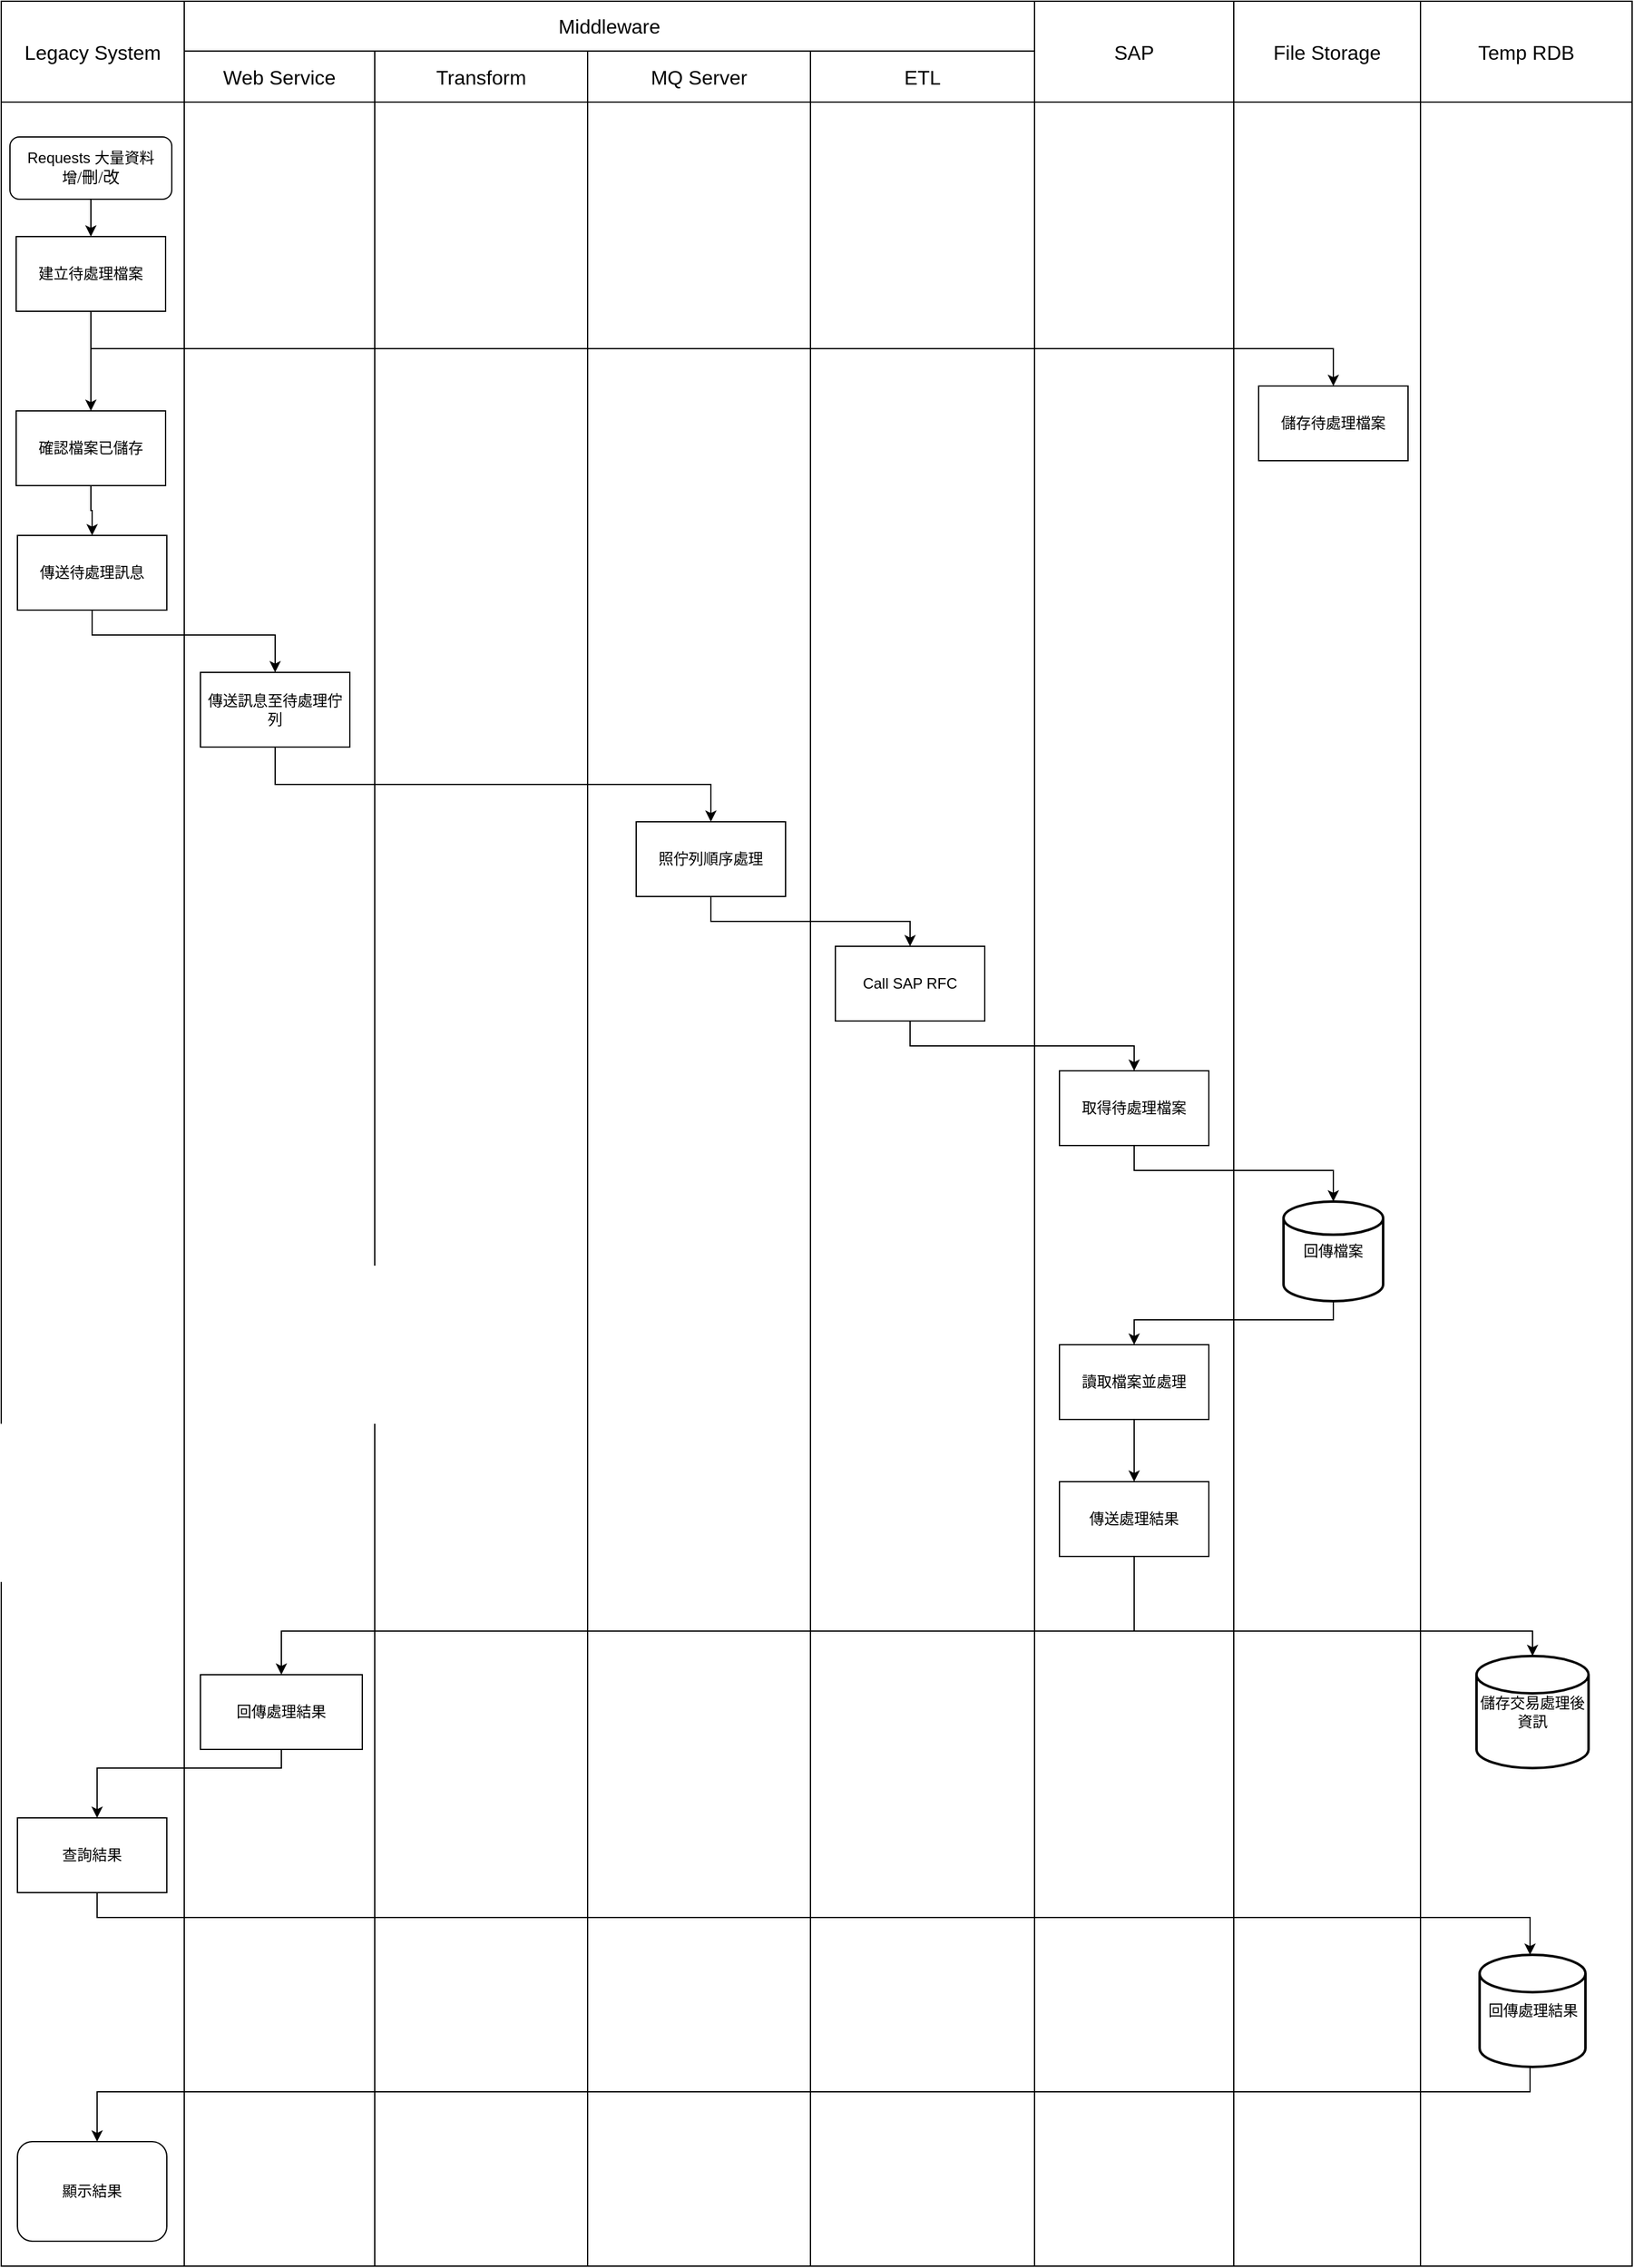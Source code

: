 <mxfile version="22.1.11" type="github">
  <diagram id="C5RBs43oDa-KdzZeNtuy" name="Page-1">
    <mxGraphModel dx="2348" dy="1957" grid="1" gridSize="10" guides="1" tooltips="1" connect="1" arrows="1" fold="1" page="1" pageScale="1" pageWidth="827" pageHeight="1169" math="0" shadow="0">
      <root>
        <mxCell id="WIyWlLk6GJQsqaUBKTNV-0" />
        <mxCell id="WIyWlLk6GJQsqaUBKTNV-1" parent="WIyWlLk6GJQsqaUBKTNV-0" />
        <mxCell id="abffdMrdUMkTcwWsMWbN-68" value="" style="shape=table;startSize=0;container=1;collapsible=0;childLayout=tableLayout;fontSize=16;movable=1;resizable=1;rotatable=1;deletable=1;editable=1;locked=0;connectable=1;" parent="WIyWlLk6GJQsqaUBKTNV-1" vertex="1">
          <mxGeometry x="-800" y="-1169" width="1310" height="1819" as="geometry" />
        </mxCell>
        <mxCell id="abffdMrdUMkTcwWsMWbN-69" value="" style="shape=tableRow;horizontal=0;startSize=0;swimlaneHead=0;swimlaneBody=0;strokeColor=inherit;top=0;left=0;bottom=0;right=0;collapsible=0;dropTarget=0;fillColor=none;points=[[0,0.5],[1,0.5]];portConstraint=eastwest;fontSize=16;" parent="abffdMrdUMkTcwWsMWbN-68" vertex="1">
          <mxGeometry width="1310" height="40" as="geometry" />
        </mxCell>
        <mxCell id="abffdMrdUMkTcwWsMWbN-70" value="Legacy System" style="shape=partialRectangle;html=1;whiteSpace=wrap;connectable=0;strokeColor=inherit;overflow=hidden;fillColor=none;top=0;left=0;bottom=0;right=0;pointerEvents=1;fontSize=16;rowspan=2;colspan=1;" parent="abffdMrdUMkTcwWsMWbN-69" vertex="1">
          <mxGeometry width="147" height="81" as="geometry">
            <mxRectangle width="147" height="40" as="alternateBounds" />
          </mxGeometry>
        </mxCell>
        <mxCell id="abffdMrdUMkTcwWsMWbN-71" value="Middleware" style="shape=partialRectangle;html=1;whiteSpace=wrap;connectable=0;strokeColor=inherit;overflow=hidden;fillColor=none;top=0;left=0;bottom=0;right=0;pointerEvents=1;fontSize=16;rowspan=1;colspan=4;" parent="abffdMrdUMkTcwWsMWbN-69" vertex="1">
          <mxGeometry x="147" width="683" height="40" as="geometry">
            <mxRectangle width="153" height="40" as="alternateBounds" />
          </mxGeometry>
        </mxCell>
        <mxCell id="abffdMrdUMkTcwWsMWbN-72" value="" style="shape=partialRectangle;html=1;whiteSpace=wrap;connectable=0;strokeColor=inherit;overflow=hidden;fillColor=none;top=0;left=0;bottom=0;right=0;pointerEvents=1;fontSize=16;" parent="abffdMrdUMkTcwWsMWbN-69" vertex="1" visible="0">
          <mxGeometry x="300" width="171" height="40" as="geometry">
            <mxRectangle width="171" height="40" as="alternateBounds" />
          </mxGeometry>
        </mxCell>
        <mxCell id="v7u4IJ1Ig2mSw9vjSMqS-14" style="shape=partialRectangle;html=1;whiteSpace=wrap;connectable=0;strokeColor=inherit;overflow=hidden;fillColor=none;top=0;left=0;bottom=0;right=0;pointerEvents=1;fontSize=16;" parent="abffdMrdUMkTcwWsMWbN-69" vertex="1" visible="0">
          <mxGeometry x="471" width="179" height="40" as="geometry">
            <mxRectangle width="179" height="40" as="alternateBounds" />
          </mxGeometry>
        </mxCell>
        <mxCell id="abffdMrdUMkTcwWsMWbN-82" value="" style="shape=partialRectangle;html=1;whiteSpace=wrap;connectable=0;strokeColor=inherit;overflow=hidden;fillColor=none;top=0;left=0;bottom=0;right=0;pointerEvents=1;fontSize=16;" parent="abffdMrdUMkTcwWsMWbN-69" vertex="1" visible="0">
          <mxGeometry x="650" width="180" height="40" as="geometry">
            <mxRectangle width="180" height="40" as="alternateBounds" />
          </mxGeometry>
        </mxCell>
        <mxCell id="abffdMrdUMkTcwWsMWbN-174" value="SAP" style="shape=partialRectangle;html=1;whiteSpace=wrap;connectable=0;strokeColor=inherit;overflow=hidden;fillColor=none;top=0;left=0;bottom=0;right=0;pointerEvents=1;fontSize=16;rowspan=2;colspan=1;" parent="abffdMrdUMkTcwWsMWbN-69" vertex="1">
          <mxGeometry x="830" width="160" height="81" as="geometry">
            <mxRectangle width="160" height="40" as="alternateBounds" />
          </mxGeometry>
        </mxCell>
        <mxCell id="abffdMrdUMkTcwWsMWbN-187" value="File Storage" style="shape=partialRectangle;html=1;whiteSpace=wrap;connectable=0;strokeColor=inherit;overflow=hidden;fillColor=none;top=0;left=0;bottom=0;right=0;pointerEvents=1;fontSize=16;rowspan=2;colspan=1;" parent="abffdMrdUMkTcwWsMWbN-69" vertex="1">
          <mxGeometry x="990" width="150" height="81" as="geometry">
            <mxRectangle width="150" height="40" as="alternateBounds" />
          </mxGeometry>
        </mxCell>
        <mxCell id="v7u4IJ1Ig2mSw9vjSMqS-2" value="Temp RDB" style="shape=partialRectangle;html=1;whiteSpace=wrap;connectable=0;strokeColor=inherit;overflow=hidden;fillColor=none;top=0;left=0;bottom=0;right=0;pointerEvents=1;fontSize=16;rowspan=2;colspan=1;" parent="abffdMrdUMkTcwWsMWbN-69" vertex="1">
          <mxGeometry x="1140" width="170" height="81" as="geometry">
            <mxRectangle width="170" height="40" as="alternateBounds" />
          </mxGeometry>
        </mxCell>
        <mxCell id="abffdMrdUMkTcwWsMWbN-166" style="shape=tableRow;horizontal=0;startSize=0;swimlaneHead=0;swimlaneBody=0;strokeColor=inherit;top=0;left=0;bottom=0;right=0;collapsible=0;dropTarget=0;fillColor=none;points=[[0,0.5],[1,0.5]];portConstraint=eastwest;fontSize=16;" parent="abffdMrdUMkTcwWsMWbN-68" vertex="1">
          <mxGeometry y="40" width="1310" height="41" as="geometry" />
        </mxCell>
        <mxCell id="abffdMrdUMkTcwWsMWbN-167" style="shape=partialRectangle;html=1;whiteSpace=wrap;connectable=0;strokeColor=inherit;overflow=hidden;fillColor=none;top=0;left=0;bottom=0;right=0;pointerEvents=1;fontSize=16;" parent="abffdMrdUMkTcwWsMWbN-166" vertex="1" visible="0">
          <mxGeometry width="147" height="41" as="geometry">
            <mxRectangle width="147" height="41" as="alternateBounds" />
          </mxGeometry>
        </mxCell>
        <mxCell id="abffdMrdUMkTcwWsMWbN-168" value="Web Service" style="shape=partialRectangle;html=1;whiteSpace=wrap;connectable=0;strokeColor=inherit;overflow=hidden;fillColor=none;top=0;left=0;bottom=0;right=0;pointerEvents=1;fontSize=16;" parent="abffdMrdUMkTcwWsMWbN-166" vertex="1">
          <mxGeometry x="147" width="153" height="41" as="geometry">
            <mxRectangle width="153" height="41" as="alternateBounds" />
          </mxGeometry>
        </mxCell>
        <mxCell id="abffdMrdUMkTcwWsMWbN-169" value="Transform" style="shape=partialRectangle;html=1;whiteSpace=wrap;connectable=0;strokeColor=inherit;overflow=hidden;fillColor=none;top=0;left=0;bottom=0;right=0;pointerEvents=1;fontSize=16;" parent="abffdMrdUMkTcwWsMWbN-166" vertex="1">
          <mxGeometry x="300" width="171" height="41" as="geometry">
            <mxRectangle width="171" height="41" as="alternateBounds" />
          </mxGeometry>
        </mxCell>
        <mxCell id="v7u4IJ1Ig2mSw9vjSMqS-15" value="MQ Server" style="shape=partialRectangle;html=1;whiteSpace=wrap;connectable=0;strokeColor=inherit;overflow=hidden;fillColor=none;top=0;left=0;bottom=0;right=0;pointerEvents=1;fontSize=16;" parent="abffdMrdUMkTcwWsMWbN-166" vertex="1">
          <mxGeometry x="471" width="179" height="41" as="geometry">
            <mxRectangle width="179" height="41" as="alternateBounds" />
          </mxGeometry>
        </mxCell>
        <mxCell id="abffdMrdUMkTcwWsMWbN-170" value="ETL" style="shape=partialRectangle;html=1;whiteSpace=wrap;connectable=0;strokeColor=inherit;overflow=hidden;fillColor=none;top=0;left=0;bottom=0;right=0;pointerEvents=1;fontSize=16;" parent="abffdMrdUMkTcwWsMWbN-166" vertex="1">
          <mxGeometry x="650" width="180" height="41" as="geometry">
            <mxRectangle width="180" height="41" as="alternateBounds" />
          </mxGeometry>
        </mxCell>
        <mxCell id="abffdMrdUMkTcwWsMWbN-175" style="shape=partialRectangle;html=1;whiteSpace=wrap;connectable=0;strokeColor=inherit;overflow=hidden;fillColor=none;top=0;left=0;bottom=0;right=0;pointerEvents=1;fontSize=16;" parent="abffdMrdUMkTcwWsMWbN-166" vertex="1" visible="0">
          <mxGeometry x="830" width="160" height="41" as="geometry">
            <mxRectangle width="160" height="41" as="alternateBounds" />
          </mxGeometry>
        </mxCell>
        <mxCell id="abffdMrdUMkTcwWsMWbN-188" style="shape=partialRectangle;html=1;whiteSpace=wrap;connectable=0;strokeColor=inherit;overflow=hidden;fillColor=none;top=0;left=0;bottom=0;right=0;pointerEvents=1;fontSize=16;" parent="abffdMrdUMkTcwWsMWbN-166" vertex="1" visible="0">
          <mxGeometry x="990" width="150" height="41" as="geometry">
            <mxRectangle width="150" height="41" as="alternateBounds" />
          </mxGeometry>
        </mxCell>
        <mxCell id="v7u4IJ1Ig2mSw9vjSMqS-3" style="shape=partialRectangle;html=1;whiteSpace=wrap;connectable=0;strokeColor=inherit;overflow=hidden;fillColor=none;top=0;left=0;bottom=0;right=0;pointerEvents=1;fontSize=16;" parent="abffdMrdUMkTcwWsMWbN-166" vertex="1" visible="0">
          <mxGeometry x="1140" width="170" height="41" as="geometry">
            <mxRectangle width="170" height="41" as="alternateBounds" />
          </mxGeometry>
        </mxCell>
        <mxCell id="abffdMrdUMkTcwWsMWbN-73" value="" style="shape=tableRow;horizontal=0;startSize=0;swimlaneHead=0;swimlaneBody=0;strokeColor=inherit;top=0;left=0;bottom=0;right=0;collapsible=0;dropTarget=0;fillColor=none;points=[[0,0.5],[1,0.5]];portConstraint=eastwest;fontSize=16;" parent="abffdMrdUMkTcwWsMWbN-68" vertex="1">
          <mxGeometry y="81" width="1310" height="1738" as="geometry" />
        </mxCell>
        <mxCell id="abffdMrdUMkTcwWsMWbN-74" value="" style="shape=partialRectangle;html=1;whiteSpace=wrap;connectable=0;strokeColor=inherit;overflow=hidden;fillColor=none;top=0;left=0;bottom=0;right=0;pointerEvents=1;fontSize=16;" parent="abffdMrdUMkTcwWsMWbN-73" vertex="1">
          <mxGeometry width="147" height="1738" as="geometry">
            <mxRectangle width="147" height="1738" as="alternateBounds" />
          </mxGeometry>
        </mxCell>
        <mxCell id="abffdMrdUMkTcwWsMWbN-76" value="" style="shape=partialRectangle;html=1;whiteSpace=wrap;connectable=0;strokeColor=inherit;overflow=hidden;fillColor=none;top=0;left=0;bottom=0;right=0;pointerEvents=1;fontSize=16;" parent="abffdMrdUMkTcwWsMWbN-73" vertex="1">
          <mxGeometry x="147" width="153" height="1738" as="geometry">
            <mxRectangle width="153" height="1738" as="alternateBounds" />
          </mxGeometry>
        </mxCell>
        <mxCell id="abffdMrdUMkTcwWsMWbN-83" style="shape=partialRectangle;html=1;whiteSpace=wrap;connectable=0;strokeColor=inherit;overflow=hidden;fillColor=none;top=0;left=0;bottom=0;right=0;pointerEvents=1;fontSize=16;" parent="abffdMrdUMkTcwWsMWbN-73" vertex="1">
          <mxGeometry x="300" width="171" height="1738" as="geometry">
            <mxRectangle width="171" height="1738" as="alternateBounds" />
          </mxGeometry>
        </mxCell>
        <mxCell id="v7u4IJ1Ig2mSw9vjSMqS-16" style="shape=partialRectangle;html=1;whiteSpace=wrap;connectable=0;strokeColor=inherit;overflow=hidden;fillColor=none;top=0;left=0;bottom=0;right=0;pointerEvents=1;fontSize=16;" parent="abffdMrdUMkTcwWsMWbN-73" vertex="1">
          <mxGeometry x="471" width="179" height="1738" as="geometry">
            <mxRectangle width="179" height="1738" as="alternateBounds" />
          </mxGeometry>
        </mxCell>
        <mxCell id="abffdMrdUMkTcwWsMWbN-134" value="" style="whiteSpace=wrap;html=1;rounded=0;glass=0;strokeWidth=1;shadow=0;" parent="abffdMrdUMkTcwWsMWbN-73" vertex="1">
          <mxGeometry x="650" width="180" height="1738" as="geometry">
            <mxRectangle width="180" height="1738" as="alternateBounds" />
          </mxGeometry>
        </mxCell>
        <mxCell id="abffdMrdUMkTcwWsMWbN-176" style="whiteSpace=wrap;html=1;rounded=0;glass=0;strokeWidth=1;shadow=0;" parent="abffdMrdUMkTcwWsMWbN-73" vertex="1">
          <mxGeometry x="830" width="160" height="1738" as="geometry">
            <mxRectangle width="160" height="1738" as="alternateBounds" />
          </mxGeometry>
        </mxCell>
        <mxCell id="abffdMrdUMkTcwWsMWbN-189" style="whiteSpace=wrap;html=1;rounded=0;glass=0;strokeWidth=1;shadow=0;" parent="abffdMrdUMkTcwWsMWbN-73" vertex="1">
          <mxGeometry x="990" width="150" height="1738" as="geometry">
            <mxRectangle width="150" height="1738" as="alternateBounds" />
          </mxGeometry>
        </mxCell>
        <mxCell id="v7u4IJ1Ig2mSw9vjSMqS-4" style="whiteSpace=wrap;html=1;rounded=0;glass=0;strokeWidth=1;shadow=0;" parent="abffdMrdUMkTcwWsMWbN-73" vertex="1">
          <mxGeometry x="1140" width="170" height="1738" as="geometry">
            <mxRectangle width="170" height="1738" as="alternateBounds" />
          </mxGeometry>
        </mxCell>
        <mxCell id="abffdMrdUMkTcwWsMWbN-136" value="" style="whiteSpace=wrap;html=1;rounded=0;glass=0;strokeWidth=1;shadow=0;" parent="abffdMrdUMkTcwWsMWbN-73" vertex="1">
          <mxGeometry x="1310" width="NaN" height="1738" as="geometry">
            <mxRectangle width="NaN" height="1738" as="alternateBounds" />
          </mxGeometry>
        </mxCell>
        <mxCell id="abffdMrdUMkTcwWsMWbN-75" value="" style="shape=partialRectangle;html=1;whiteSpace=wrap;connectable=0;strokeColor=inherit;overflow=hidden;fillColor=none;top=0;left=0;bottom=0;right=0;pointerEvents=1;fontSize=16;" parent="abffdMrdUMkTcwWsMWbN-73" vertex="1">
          <mxGeometry width="NaN" height="1738" as="geometry">
            <mxRectangle width="NaN" height="1738" as="alternateBounds" />
          </mxGeometry>
        </mxCell>
        <mxCell id="abffdMrdUMkTcwWsMWbN-179" value="儲存待處理檔案" style="rounded=0;whiteSpace=wrap;html=1;" parent="WIyWlLk6GJQsqaUBKTNV-1" vertex="1">
          <mxGeometry x="210" y="-860" width="120" height="60" as="geometry" />
        </mxCell>
        <mxCell id="pjmQhd94HkWBZCsHaTaf-5" style="edgeStyle=orthogonalEdgeStyle;rounded=0;orthogonalLoop=1;jettySize=auto;html=1;" edge="1" parent="WIyWlLk6GJQsqaUBKTNV-1" source="abffdMrdUMkTcwWsMWbN-85" target="pjmQhd94HkWBZCsHaTaf-4">
          <mxGeometry relative="1" as="geometry" />
        </mxCell>
        <mxCell id="abffdMrdUMkTcwWsMWbN-85" value="Requests 大量資料&lt;br&gt;增&lt;span style=&quot;font-size:10.0pt;mso-bidi-font-size:11.0pt;font-family:SimSun;&lt;br/&gt;mso-fareast-font-family:新細明體;mso-fareast-theme-font:minor-fareast;mso-bidi-font-family:&lt;br/&gt;SimSun;mso-ansi-language:EN-US;mso-fareast-language:ZH-TW;mso-bidi-language:&lt;br/&gt;AR-SA&quot; lang=&quot;EN-US&quot;&gt;/&lt;/span&gt;&lt;span style=&quot;font-size:10.0pt;mso-bidi-font-size:11.0pt;&lt;br/&gt;font-family:&amp;quot;新細明體&amp;quot;,serif;mso-ascii-font-family:SimSun;mso-fareast-theme-font:&lt;br/&gt;minor-fareast;mso-hansi-font-family:SimSun;mso-bidi-font-family:SimSun;&lt;br/&gt;mso-ansi-language:EN-US;mso-fareast-language:ZH-TW;mso-bidi-language:AR-SA&quot;&gt;刪&lt;/span&gt;&lt;span style=&quot;font-size:10.0pt;mso-bidi-font-size:11.0pt;font-family:SimSun;&lt;br/&gt;mso-fareast-font-family:新細明體;mso-fareast-theme-font:minor-fareast;mso-bidi-font-family:&lt;br/&gt;SimSun;mso-ansi-language:EN-US;mso-fareast-language:ZH-TW;mso-bidi-language:&lt;br/&gt;AR-SA&quot; lang=&quot;EN-US&quot;&gt;/&lt;/span&gt;&lt;span style=&quot;font-size:10.0pt;mso-bidi-font-size:11.0pt;&lt;br/&gt;font-family:&amp;quot;新細明體&amp;quot;,serif;mso-ascii-font-family:SimSun;mso-fareast-theme-font:&lt;br/&gt;minor-fareast;mso-hansi-font-family:SimSun;mso-bidi-font-family:SimSun;&lt;br/&gt;mso-ansi-language:EN-US;mso-fareast-language:ZH-TW;mso-bidi-language:AR-SA&quot;&gt;改&lt;/span&gt;" style="rounded=1;whiteSpace=wrap;html=1;fontSize=12;glass=0;strokeWidth=1;shadow=0;" parent="WIyWlLk6GJQsqaUBKTNV-1" vertex="1">
          <mxGeometry x="-793" y="-1060" width="130" height="50" as="geometry" />
        </mxCell>
        <mxCell id="pjmQhd94HkWBZCsHaTaf-22" style="edgeStyle=orthogonalEdgeStyle;rounded=0;orthogonalLoop=1;jettySize=auto;html=1;" edge="1" parent="WIyWlLk6GJQsqaUBKTNV-1" source="abffdMrdUMkTcwWsMWbN-144" target="abffdMrdUMkTcwWsMWbN-192">
          <mxGeometry relative="1" as="geometry">
            <Array as="points">
              <mxPoint x="-70" y="-330" />
              <mxPoint x="110" y="-330" />
            </Array>
          </mxGeometry>
        </mxCell>
        <mxCell id="abffdMrdUMkTcwWsMWbN-144" value="Call SAP RFC" style="rounded=0;whiteSpace=wrap;html=1;" parent="WIyWlLk6GJQsqaUBKTNV-1" vertex="1">
          <mxGeometry x="-130" y="-410" width="120" height="60" as="geometry" />
        </mxCell>
        <mxCell id="pjmQhd94HkWBZCsHaTaf-36" style="edgeStyle=orthogonalEdgeStyle;rounded=0;orthogonalLoop=1;jettySize=auto;html=1;" edge="1" parent="WIyWlLk6GJQsqaUBKTNV-1" source="abffdMrdUMkTcwWsMWbN-149" target="abffdMrdUMkTcwWsMWbN-151">
          <mxGeometry relative="1" as="geometry">
            <Array as="points">
              <mxPoint x="-575" y="250" />
              <mxPoint x="-723" y="250" />
            </Array>
          </mxGeometry>
        </mxCell>
        <mxCell id="abffdMrdUMkTcwWsMWbN-149" value="回傳處理結果" style="rounded=0;whiteSpace=wrap;html=1;" parent="WIyWlLk6GJQsqaUBKTNV-1" vertex="1">
          <mxGeometry x="-640" y="175" width="130" height="60" as="geometry" />
        </mxCell>
        <mxCell id="pjmQhd94HkWBZCsHaTaf-40" style="edgeStyle=orthogonalEdgeStyle;rounded=0;orthogonalLoop=1;jettySize=auto;html=1;" edge="1" parent="WIyWlLk6GJQsqaUBKTNV-1" source="abffdMrdUMkTcwWsMWbN-151" target="v7u4IJ1Ig2mSw9vjSMqS-8">
          <mxGeometry relative="1" as="geometry">
            <Array as="points">
              <mxPoint x="-723" y="370" />
              <mxPoint x="428" y="370" />
            </Array>
          </mxGeometry>
        </mxCell>
        <mxCell id="abffdMrdUMkTcwWsMWbN-151" value="查詢結果" style="rounded=0;whiteSpace=wrap;html=1;" parent="WIyWlLk6GJQsqaUBKTNV-1" vertex="1">
          <mxGeometry x="-787" y="290" width="120" height="60" as="geometry" />
        </mxCell>
        <mxCell id="pjmQhd94HkWBZCsHaTaf-21" style="edgeStyle=orthogonalEdgeStyle;rounded=0;orthogonalLoop=1;jettySize=auto;html=1;" edge="1" parent="WIyWlLk6GJQsqaUBKTNV-1" source="abffdMrdUMkTcwWsMWbN-182" target="abffdMrdUMkTcwWsMWbN-144">
          <mxGeometry relative="1" as="geometry">
            <Array as="points">
              <mxPoint x="-230" y="-430" />
              <mxPoint x="-70" y="-430" />
            </Array>
          </mxGeometry>
        </mxCell>
        <mxCell id="abffdMrdUMkTcwWsMWbN-182" value="照佇列順序處理" style="rounded=0;whiteSpace=wrap;html=1;" parent="WIyWlLk6GJQsqaUBKTNV-1" vertex="1">
          <mxGeometry x="-290" y="-510" width="120" height="60" as="geometry" />
        </mxCell>
        <mxCell id="pjmQhd94HkWBZCsHaTaf-26" style="edgeStyle=orthogonalEdgeStyle;rounded=0;orthogonalLoop=1;jettySize=auto;html=1;" edge="1" parent="WIyWlLk6GJQsqaUBKTNV-1" source="abffdMrdUMkTcwWsMWbN-192" target="pjmQhd94HkWBZCsHaTaf-23">
          <mxGeometry relative="1" as="geometry">
            <Array as="points">
              <mxPoint x="110" y="-230" />
              <mxPoint x="270" y="-230" />
            </Array>
          </mxGeometry>
        </mxCell>
        <mxCell id="abffdMrdUMkTcwWsMWbN-192" value="取得待處理檔案" style="rounded=0;whiteSpace=wrap;html=1;" parent="WIyWlLk6GJQsqaUBKTNV-1" vertex="1">
          <mxGeometry x="50" y="-310" width="120" height="60" as="geometry" />
        </mxCell>
        <mxCell id="pjmQhd94HkWBZCsHaTaf-30" style="edgeStyle=orthogonalEdgeStyle;rounded=0;orthogonalLoop=1;jettySize=auto;html=1;" edge="1" parent="WIyWlLk6GJQsqaUBKTNV-1" source="abffdMrdUMkTcwWsMWbN-196" target="pjmQhd94HkWBZCsHaTaf-29">
          <mxGeometry relative="1" as="geometry" />
        </mxCell>
        <mxCell id="abffdMrdUMkTcwWsMWbN-196" value="讀取檔案並處理" style="rounded=0;whiteSpace=wrap;html=1;" parent="WIyWlLk6GJQsqaUBKTNV-1" vertex="1">
          <mxGeometry x="50" y="-90" width="120" height="60" as="geometry" />
        </mxCell>
        <mxCell id="v7u4IJ1Ig2mSw9vjSMqS-5" value="儲存交易處理後資訊" style="strokeWidth=2;html=1;shape=mxgraph.flowchart.database;whiteSpace=wrap;" parent="WIyWlLk6GJQsqaUBKTNV-1" vertex="1">
          <mxGeometry x="385" y="160" width="90" height="90" as="geometry" />
        </mxCell>
        <mxCell id="pjmQhd94HkWBZCsHaTaf-41" style="edgeStyle=orthogonalEdgeStyle;rounded=0;orthogonalLoop=1;jettySize=auto;html=1;" edge="1" parent="WIyWlLk6GJQsqaUBKTNV-1" source="v7u4IJ1Ig2mSw9vjSMqS-8" target="v7u4IJ1Ig2mSw9vjSMqS-11">
          <mxGeometry relative="1" as="geometry">
            <Array as="points">
              <mxPoint x="428" y="510" />
              <mxPoint x="-723" y="510" />
            </Array>
          </mxGeometry>
        </mxCell>
        <mxCell id="v7u4IJ1Ig2mSw9vjSMqS-8" value="回傳處理結果" style="strokeWidth=2;html=1;shape=mxgraph.flowchart.database;whiteSpace=wrap;" parent="WIyWlLk6GJQsqaUBKTNV-1" vertex="1">
          <mxGeometry x="387.5" y="400" width="85" height="90" as="geometry" />
        </mxCell>
        <mxCell id="v7u4IJ1Ig2mSw9vjSMqS-11" value="顯示結果" style="rounded=1;whiteSpace=wrap;html=1;" parent="WIyWlLk6GJQsqaUBKTNV-1" vertex="1">
          <mxGeometry x="-787" y="550" width="120" height="80" as="geometry" />
        </mxCell>
        <mxCell id="pjmQhd94HkWBZCsHaTaf-15" style="edgeStyle=orthogonalEdgeStyle;rounded=0;orthogonalLoop=1;jettySize=auto;html=1;" edge="1" parent="WIyWlLk6GJQsqaUBKTNV-1" source="pjmQhd94HkWBZCsHaTaf-1" target="pjmQhd94HkWBZCsHaTaf-14">
          <mxGeometry relative="1" as="geometry" />
        </mxCell>
        <mxCell id="pjmQhd94HkWBZCsHaTaf-1" value="確認檔案已儲存" style="rounded=0;whiteSpace=wrap;html=1;" vertex="1" parent="WIyWlLk6GJQsqaUBKTNV-1">
          <mxGeometry x="-788" y="-840" width="120" height="60" as="geometry" />
        </mxCell>
        <mxCell id="pjmQhd94HkWBZCsHaTaf-6" style="edgeStyle=orthogonalEdgeStyle;rounded=0;orthogonalLoop=1;jettySize=auto;html=1;" edge="1" parent="WIyWlLk6GJQsqaUBKTNV-1" source="pjmQhd94HkWBZCsHaTaf-4" target="abffdMrdUMkTcwWsMWbN-179">
          <mxGeometry relative="1" as="geometry">
            <Array as="points">
              <mxPoint x="-728" y="-890" />
            </Array>
          </mxGeometry>
        </mxCell>
        <mxCell id="pjmQhd94HkWBZCsHaTaf-10" style="edgeStyle=orthogonalEdgeStyle;rounded=0;orthogonalLoop=1;jettySize=auto;html=1;" edge="1" parent="WIyWlLk6GJQsqaUBKTNV-1" source="pjmQhd94HkWBZCsHaTaf-4" target="pjmQhd94HkWBZCsHaTaf-1">
          <mxGeometry relative="1" as="geometry" />
        </mxCell>
        <mxCell id="pjmQhd94HkWBZCsHaTaf-4" value="建立待處理檔案" style="rounded=0;whiteSpace=wrap;html=1;" vertex="1" parent="WIyWlLk6GJQsqaUBKTNV-1">
          <mxGeometry x="-788" y="-980" width="120" height="60" as="geometry" />
        </mxCell>
        <mxCell id="pjmQhd94HkWBZCsHaTaf-16" style="edgeStyle=orthogonalEdgeStyle;rounded=0;orthogonalLoop=1;jettySize=auto;html=1;" edge="1" parent="WIyWlLk6GJQsqaUBKTNV-1" source="pjmQhd94HkWBZCsHaTaf-14">
          <mxGeometry relative="1" as="geometry">
            <mxPoint x="-580" y="-630" as="targetPoint" />
            <Array as="points">
              <mxPoint x="-727" y="-660" />
              <mxPoint x="-580" y="-660" />
            </Array>
          </mxGeometry>
        </mxCell>
        <mxCell id="pjmQhd94HkWBZCsHaTaf-14" value="傳送待處理訊息" style="rounded=0;whiteSpace=wrap;html=1;" vertex="1" parent="WIyWlLk6GJQsqaUBKTNV-1">
          <mxGeometry x="-787" y="-740" width="120" height="60" as="geometry" />
        </mxCell>
        <mxCell id="pjmQhd94HkWBZCsHaTaf-19" style="edgeStyle=orthogonalEdgeStyle;rounded=0;orthogonalLoop=1;jettySize=auto;html=1;" edge="1" parent="WIyWlLk6GJQsqaUBKTNV-1" source="pjmQhd94HkWBZCsHaTaf-17" target="abffdMrdUMkTcwWsMWbN-182">
          <mxGeometry relative="1" as="geometry">
            <Array as="points">
              <mxPoint x="-580" y="-540" />
              <mxPoint x="-230" y="-540" />
            </Array>
          </mxGeometry>
        </mxCell>
        <mxCell id="pjmQhd94HkWBZCsHaTaf-17" value="傳送訊息至待處理佇列" style="rounded=0;whiteSpace=wrap;html=1;" vertex="1" parent="WIyWlLk6GJQsqaUBKTNV-1">
          <mxGeometry x="-640" y="-630" width="120" height="60" as="geometry" />
        </mxCell>
        <mxCell id="pjmQhd94HkWBZCsHaTaf-27" style="edgeStyle=orthogonalEdgeStyle;rounded=0;orthogonalLoop=1;jettySize=auto;html=1;" edge="1" parent="WIyWlLk6GJQsqaUBKTNV-1" source="pjmQhd94HkWBZCsHaTaf-23" target="abffdMrdUMkTcwWsMWbN-196">
          <mxGeometry relative="1" as="geometry">
            <Array as="points">
              <mxPoint x="270" y="-110" />
            </Array>
          </mxGeometry>
        </mxCell>
        <mxCell id="pjmQhd94HkWBZCsHaTaf-23" value="回傳檔案" style="strokeWidth=2;html=1;shape=mxgraph.flowchart.database;whiteSpace=wrap;" vertex="1" parent="WIyWlLk6GJQsqaUBKTNV-1">
          <mxGeometry x="230" y="-205" width="80" height="80" as="geometry" />
        </mxCell>
        <mxCell id="pjmQhd94HkWBZCsHaTaf-31" style="edgeStyle=orthogonalEdgeStyle;rounded=0;orthogonalLoop=1;jettySize=auto;html=1;" edge="1" parent="WIyWlLk6GJQsqaUBKTNV-1" source="pjmQhd94HkWBZCsHaTaf-29" target="v7u4IJ1Ig2mSw9vjSMqS-5">
          <mxGeometry relative="1" as="geometry">
            <Array as="points">
              <mxPoint x="110" y="140" />
              <mxPoint x="430" y="140" />
            </Array>
          </mxGeometry>
        </mxCell>
        <mxCell id="pjmQhd94HkWBZCsHaTaf-33" style="edgeStyle=orthogonalEdgeStyle;rounded=0;orthogonalLoop=1;jettySize=auto;html=1;" edge="1" parent="WIyWlLk6GJQsqaUBKTNV-1" source="pjmQhd94HkWBZCsHaTaf-29" target="abffdMrdUMkTcwWsMWbN-149">
          <mxGeometry relative="1" as="geometry">
            <mxPoint x="110.0" y="200" as="targetPoint" />
            <Array as="points">
              <mxPoint x="110" y="140" />
              <mxPoint x="-575" y="140" />
            </Array>
          </mxGeometry>
        </mxCell>
        <mxCell id="pjmQhd94HkWBZCsHaTaf-29" value="傳送處理結果" style="rounded=0;whiteSpace=wrap;html=1;" vertex="1" parent="WIyWlLk6GJQsqaUBKTNV-1">
          <mxGeometry x="50" y="20" width="120" height="60" as="geometry" />
        </mxCell>
      </root>
    </mxGraphModel>
  </diagram>
</mxfile>
